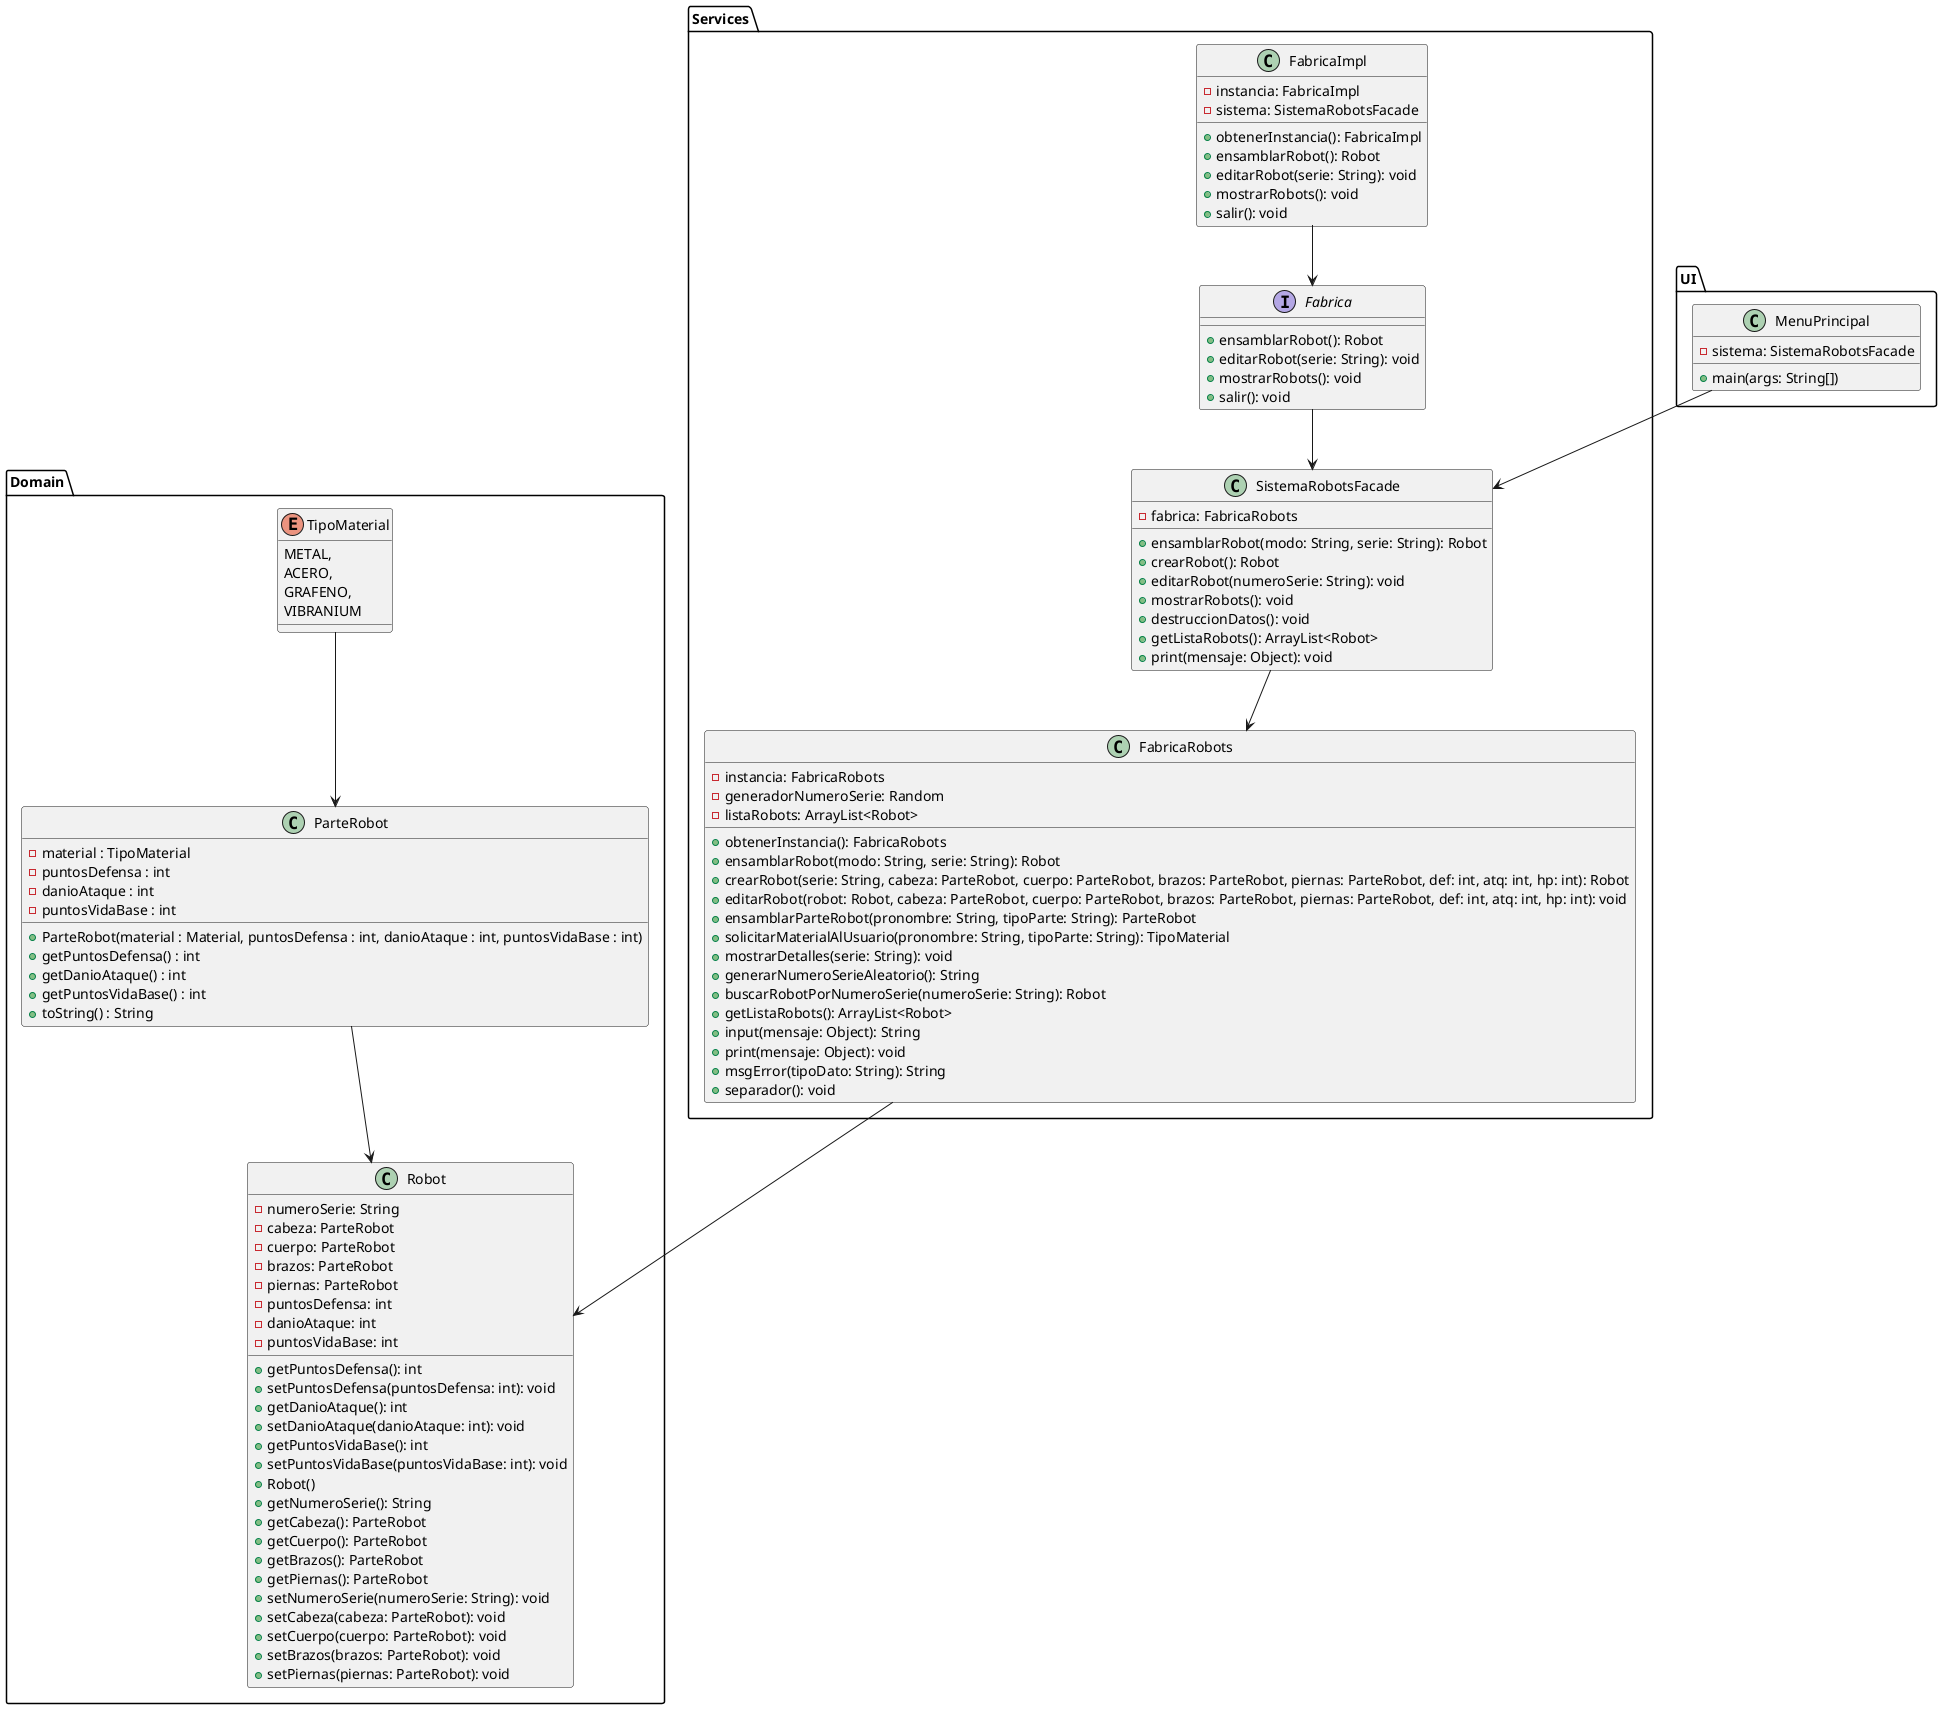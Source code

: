 @startuml

@startuml
package "Domain" {
    enum TipoMaterial {
        METAL,
        ACERO,
        GRAFENO,
        VIBRANIUM
    }

    class ParteRobot {
        -material : TipoMaterial
        -puntosDefensa : int
        -danioAtaque : int
        -puntosVidaBase : int
        +ParteRobot(material : Material, puntosDefensa : int, danioAtaque : int, puntosVidaBase : int)
        +getPuntosDefensa() : int
        +getDanioAtaque() : int
        +getPuntosVidaBase() : int
        +toString() : String

    }

    class Robot {
      - numeroSerie: String
      - cabeza: ParteRobot
      - cuerpo: ParteRobot
      - brazos: ParteRobot
      - piernas: ParteRobot
      - puntosDefensa: int
      - danioAtaque: int
      - puntosVidaBase: int

      + getPuntosDefensa(): int
      + setPuntosDefensa(puntosDefensa: int): void
      + getDanioAtaque(): int
      + setDanioAtaque(danioAtaque: int): void
      + getPuntosVidaBase(): int
      + setPuntosVidaBase(puntosVidaBase: int): void
      + Robot()
      + getNumeroSerie(): String
      + getCabeza(): ParteRobot
      + getCuerpo(): ParteRobot
      + getBrazos(): ParteRobot
      + getPiernas(): ParteRobot
      + setNumeroSerie(numeroSerie: String): void
      + setCabeza(cabeza: ParteRobot): void
      + setCuerpo(cuerpo: ParteRobot): void
      + setBrazos(brazos: ParteRobot): void
      + setPiernas(piernas: ParteRobot): void
    }
}

package "Services" {
    class FabricaRobots {
      - instancia: FabricaRobots
      - generadorNumeroSerie: Random
      - listaRobots: ArrayList<Robot>

      + obtenerInstancia(): FabricaRobots
      + ensamblarRobot(modo: String, serie: String): Robot
      + crearRobot(serie: String, cabeza: ParteRobot, cuerpo: ParteRobot, brazos: ParteRobot, piernas: ParteRobot, def: int, atq: int, hp: int): Robot
      + editarRobot(robot: Robot, cabeza: ParteRobot, cuerpo: ParteRobot, brazos: ParteRobot, piernas: ParteRobot, def: int, atq: int, hp: int): void
      + ensamblarParteRobot(pronombre: String, tipoParte: String): ParteRobot
      + solicitarMaterialAlUsuario(pronombre: String, tipoParte: String): TipoMaterial
      + mostrarDetalles(serie: String): void
      + generarNumeroSerieAleatorio(): String
      + buscarRobotPorNumeroSerie(numeroSerie: String): Robot
      + getListaRobots(): ArrayList<Robot>
      + input(mensaje: Object): String
      + print(mensaje: Object): void
      + msgError(tipoDato: String): String
      + separador(): void
    }

    class SistemaRobotsFacade {
      - fabrica: FabricaRobots

      + ensamblarRobot(modo: String, serie: String): Robot
      + crearRobot(): Robot
      + editarRobot(numeroSerie: String): void
      + mostrarRobots(): void
      + destruccionDatos(): void
      + getListaRobots(): ArrayList<Robot>
      + print(mensaje: Object): void
    }
    class FabricaImpl {
      - instancia: FabricaImpl
      - sistema: SistemaRobotsFacade

      + obtenerInstancia(): FabricaImpl
      + ensamblarRobot(): Robot
      + editarRobot(serie: String): void
      + mostrarRobots(): void
      + salir(): void
    }
    interface Fabrica {
      + ensamblarRobot(): Robot
      + editarRobot(serie: String): void
      + mostrarRobots(): void
      + salir(): void
    }

}

package "UI" {
    class MenuPrincipal {
        - sistema: SistemaRobotsFacade
        + main(args: String[])

    }
}

TipoMaterial --> ParteRobot
ParteRobot --> Robot
FabricaRobots --> Robot
SistemaRobotsFacade --> FabricaRobots
MenuPrincipal --> SistemaRobotsFacade
FabricaImpl --> Fabrica
Fabrica --> SistemaRobotsFacade



@enduml